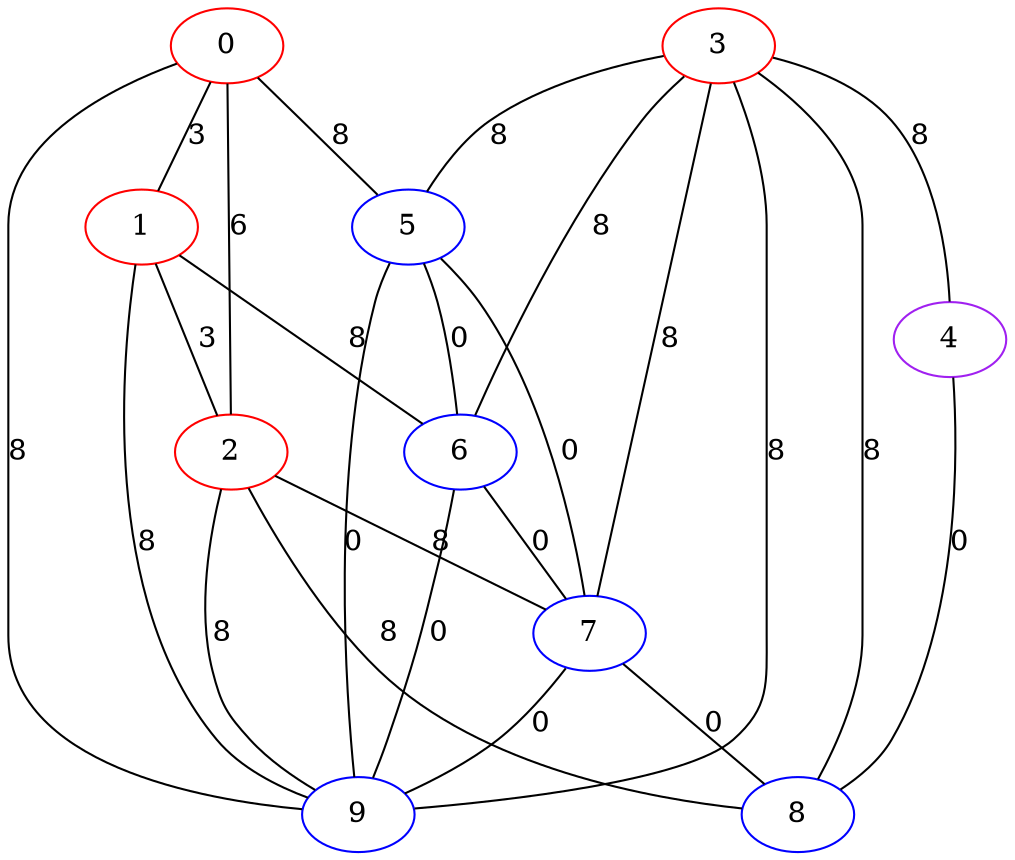 graph "" {
0 [color=red, weight=1];
1 [color=red, weight=1];
2 [color=red, weight=1];
3 [color=red, weight=1];
4 [color=purple, weight=4];
5 [color=blue, weight=3];
6 [color=blue, weight=3];
7 [color=blue, weight=3];
8 [color=blue, weight=3];
9 [color=blue, weight=3];
0 -- 1  [key=0, label=3];
0 -- 2  [key=0, label=6];
0 -- 5  [key=0, label=8];
0 -- 9  [key=0, label=8];
1 -- 9  [key=0, label=8];
1 -- 2  [key=0, label=3];
1 -- 6  [key=0, label=8];
2 -- 9  [key=0, label=8];
2 -- 8  [key=0, label=8];
2 -- 7  [key=0, label=8];
3 -- 4  [key=0, label=8];
3 -- 5  [key=0, label=8];
3 -- 6  [key=0, label=8];
3 -- 7  [key=0, label=8];
3 -- 8  [key=0, label=8];
3 -- 9  [key=0, label=8];
4 -- 8  [key=0, label=0];
5 -- 9  [key=0, label=0];
5 -- 6  [key=0, label=0];
5 -- 7  [key=0, label=0];
6 -- 9  [key=0, label=0];
6 -- 7  [key=0, label=0];
7 -- 8  [key=0, label=0];
7 -- 9  [key=0, label=0];
}
